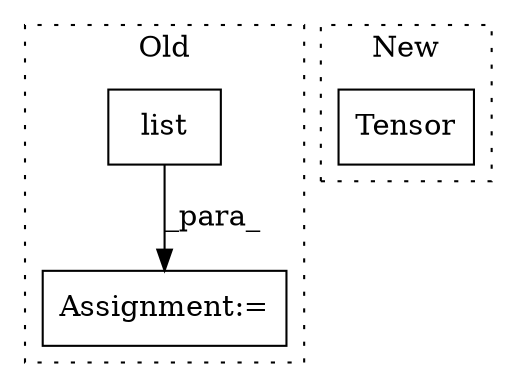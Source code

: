 digraph G {
subgraph cluster0 {
1 [label="list" a="32" s="20421,20459" l="5,1" shape="box"];
3 [label="Assignment:=" a="7" s="20406" l="1" shape="box"];
label = "Old";
style="dotted";
}
subgraph cluster1 {
2 [label="Tensor" a="32" s="20043,20077" l="7,1" shape="box"];
label = "New";
style="dotted";
}
1 -> 3 [label="_para_"];
}